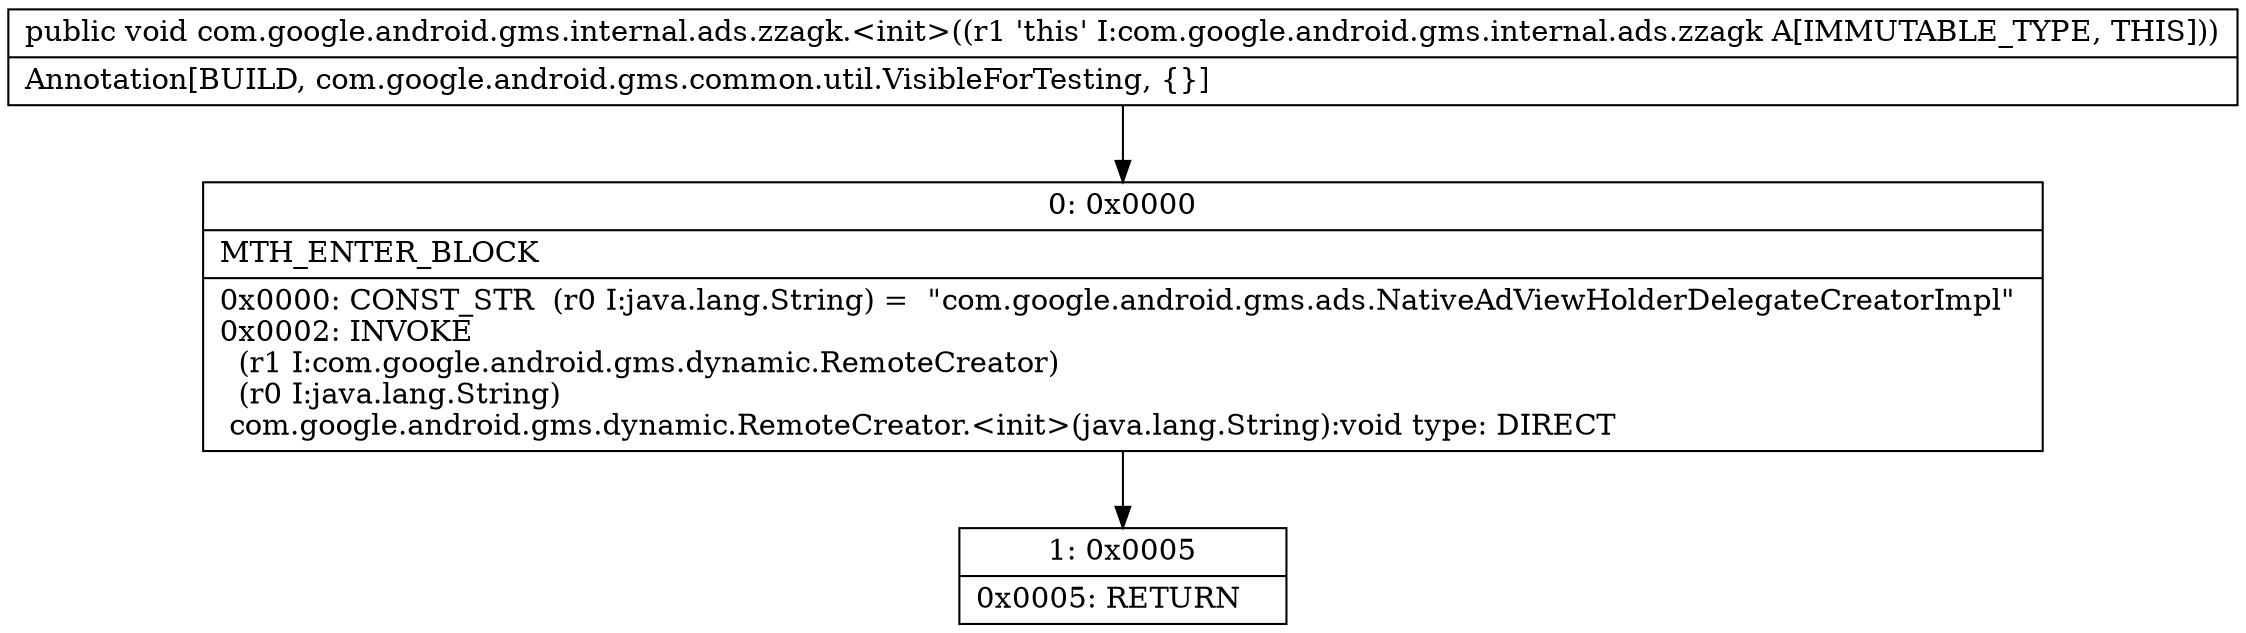 digraph "CFG forcom.google.android.gms.internal.ads.zzagk.\<init\>()V" {
Node_0 [shape=record,label="{0\:\ 0x0000|MTH_ENTER_BLOCK\l|0x0000: CONST_STR  (r0 I:java.lang.String) =  \"com.google.android.gms.ads.NativeAdViewHolderDelegateCreatorImpl\" \l0x0002: INVOKE  \l  (r1 I:com.google.android.gms.dynamic.RemoteCreator)\l  (r0 I:java.lang.String)\l com.google.android.gms.dynamic.RemoteCreator.\<init\>(java.lang.String):void type: DIRECT \l}"];
Node_1 [shape=record,label="{1\:\ 0x0005|0x0005: RETURN   \l}"];
MethodNode[shape=record,label="{public void com.google.android.gms.internal.ads.zzagk.\<init\>((r1 'this' I:com.google.android.gms.internal.ads.zzagk A[IMMUTABLE_TYPE, THIS]))  | Annotation[BUILD, com.google.android.gms.common.util.VisibleForTesting, \{\}]\l}"];
MethodNode -> Node_0;
Node_0 -> Node_1;
}

